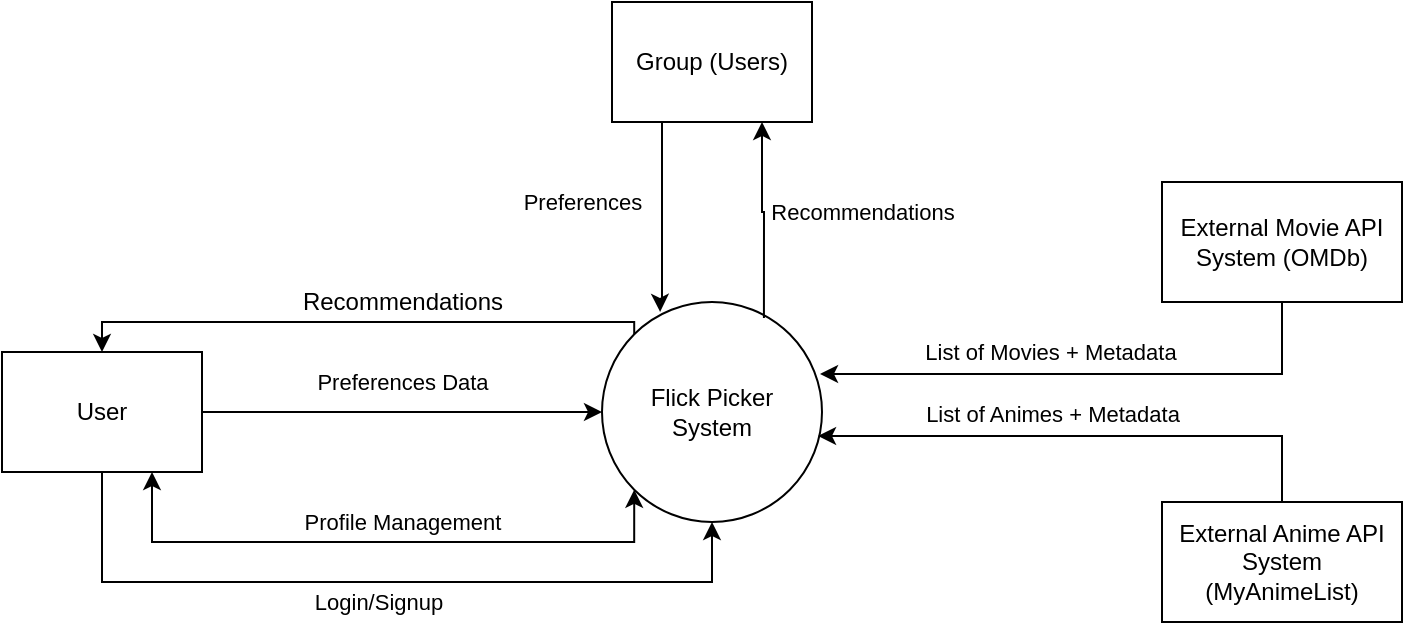 <mxfile version="13.2.4" type="device"><diagram id="zX0bXtVDuRZRXoOzTIYu" name="Page-1"><mxGraphModel dx="1422" dy="814" grid="1" gridSize="10" guides="1" tooltips="1" connect="1" arrows="1" fold="1" page="1" pageScale="1" pageWidth="850" pageHeight="1100" math="0" shadow="0"><root><mxCell id="0"/><mxCell id="1" parent="0"/><mxCell id="RPRhXW-hxCimagqs9_Z--1" value="Flick Picker&lt;br&gt;System" style="ellipse;whiteSpace=wrap;html=1;aspect=fixed;" parent="1" vertex="1"><mxGeometry x="360" y="290" width="110" height="110" as="geometry"/></mxCell><mxCell id="qzRP_5LMU2oDlIzvBiU4-1" style="edgeStyle=orthogonalEdgeStyle;rounded=0;orthogonalLoop=1;jettySize=auto;html=1;entryX=0.5;entryY=1;entryDx=0;entryDy=0;exitX=0.5;exitY=1;exitDx=0;exitDy=0;" edge="1" parent="1" source="RPRhXW-hxCimagqs9_Z--3" target="RPRhXW-hxCimagqs9_Z--1"><mxGeometry relative="1" as="geometry"><Array as="points"><mxPoint x="110" y="430"/><mxPoint x="415" y="430"/></Array></mxGeometry></mxCell><mxCell id="qzRP_5LMU2oDlIzvBiU4-2" value="Login/Signup" style="edgeLabel;html=1;align=center;verticalAlign=middle;resizable=0;points=[];" vertex="1" connectable="0" parent="qzRP_5LMU2oDlIzvBiU4-1"><mxGeometry x="-0.114" y="-2" relative="1" as="geometry"><mxPoint x="20" y="8" as="offset"/></mxGeometry></mxCell><mxCell id="qzRP_5LMU2oDlIzvBiU4-3" style="edgeStyle=orthogonalEdgeStyle;rounded=0;orthogonalLoop=1;jettySize=auto;html=1;exitX=0.75;exitY=1;exitDx=0;exitDy=0;entryX=0;entryY=1;entryDx=0;entryDy=0;startArrow=classic;startFill=1;" edge="1" parent="1" source="RPRhXW-hxCimagqs9_Z--3" target="RPRhXW-hxCimagqs9_Z--1"><mxGeometry relative="1" as="geometry"><Array as="points"><mxPoint x="135" y="410"/><mxPoint x="376" y="410"/></Array></mxGeometry></mxCell><mxCell id="qzRP_5LMU2oDlIzvBiU4-4" value="Profile Management" style="edgeLabel;html=1;align=center;verticalAlign=middle;resizable=0;points=[];" vertex="1" connectable="0" parent="qzRP_5LMU2oDlIzvBiU4-3"><mxGeometry x="0.297" y="1" relative="1" as="geometry"><mxPoint x="-36" y="-9" as="offset"/></mxGeometry></mxCell><mxCell id="qzRP_5LMU2oDlIzvBiU4-5" style="edgeStyle=orthogonalEdgeStyle;rounded=0;orthogonalLoop=1;jettySize=auto;html=1;entryX=0;entryY=0.5;entryDx=0;entryDy=0;" edge="1" parent="1" source="RPRhXW-hxCimagqs9_Z--3" target="RPRhXW-hxCimagqs9_Z--1"><mxGeometry relative="1" as="geometry"/></mxCell><mxCell id="qzRP_5LMU2oDlIzvBiU4-6" value="Preferences Data" style="edgeLabel;html=1;align=center;verticalAlign=middle;resizable=0;points=[];" vertex="1" connectable="0" parent="qzRP_5LMU2oDlIzvBiU4-5"><mxGeometry x="0.18" y="4" relative="1" as="geometry"><mxPoint x="-18" y="-11" as="offset"/></mxGeometry></mxCell><mxCell id="qzRP_5LMU2oDlIzvBiU4-7" style="edgeStyle=orthogonalEdgeStyle;rounded=0;orthogonalLoop=1;jettySize=auto;html=1;entryX=0;entryY=0;entryDx=0;entryDy=0;startArrow=classic;startFill=1;endArrow=none;endFill=0;" edge="1" parent="1" source="RPRhXW-hxCimagqs9_Z--3" target="RPRhXW-hxCimagqs9_Z--1"><mxGeometry relative="1" as="geometry"><Array as="points"><mxPoint x="110" y="300"/><mxPoint x="376" y="300"/></Array></mxGeometry></mxCell><mxCell id="RPRhXW-hxCimagqs9_Z--3" value="User" style="rounded=0;whiteSpace=wrap;html=1;" parent="1" vertex="1"><mxGeometry x="60" y="315" width="100" height="60" as="geometry"/></mxCell><mxCell id="RPRhXW-hxCimagqs9_Z--16" style="edgeStyle=orthogonalEdgeStyle;rounded=0;orthogonalLoop=1;jettySize=auto;html=1;exitX=0.5;exitY=1;exitDx=0;exitDy=0;entryX=0.991;entryY=0.327;entryDx=0;entryDy=0;entryPerimeter=0;" parent="1" source="RPRhXW-hxCimagqs9_Z--5" target="RPRhXW-hxCimagqs9_Z--1" edge="1"><mxGeometry relative="1" as="geometry"><Array as="points"><mxPoint x="700" y="326"/></Array></mxGeometry></mxCell><mxCell id="RPRhXW-hxCimagqs9_Z--18" value="List of Movies + Metadata" style="edgeLabel;html=1;align=center;verticalAlign=middle;resizable=0;points=[];" parent="RPRhXW-hxCimagqs9_Z--16" vertex="1" connectable="0"><mxGeometry x="-0.36" y="5" relative="1" as="geometry"><mxPoint x="-67" y="-15.99" as="offset"/></mxGeometry></mxCell><mxCell id="RPRhXW-hxCimagqs9_Z--5" value="External Movie API &lt;br&gt;System (OMDb)" style="rounded=0;whiteSpace=wrap;html=1;" parent="1" vertex="1"><mxGeometry x="640" y="230" width="120" height="60" as="geometry"/></mxCell><mxCell id="RPRhXW-hxCimagqs9_Z--22" style="edgeStyle=orthogonalEdgeStyle;rounded=0;orthogonalLoop=1;jettySize=auto;html=1;entryX=0.982;entryY=0.609;entryDx=0;entryDy=0;entryPerimeter=0;" parent="1" source="RPRhXW-hxCimagqs9_Z--6" target="RPRhXW-hxCimagqs9_Z--1" edge="1"><mxGeometry relative="1" as="geometry"><Array as="points"><mxPoint x="700" y="357"/></Array></mxGeometry></mxCell><mxCell id="RPRhXW-hxCimagqs9_Z--6" value="External Anime API System (MyAnimeList)" style="rounded=0;whiteSpace=wrap;html=1;" parent="1" vertex="1"><mxGeometry x="640" y="390" width="120" height="60" as="geometry"/></mxCell><mxCell id="RPRhXW-hxCimagqs9_Z--23" value="List of Animes + Metadata" style="edgeLabel;html=1;align=center;verticalAlign=middle;resizable=0;points=[];" parent="1" vertex="1" connectable="0"><mxGeometry x="589.999" y="345.004" as="geometry"><mxPoint x="-5" y="1" as="offset"/></mxGeometry></mxCell><mxCell id="qzRP_5LMU2oDlIzvBiU4-8" value="Recommendations" style="text;html=1;align=center;verticalAlign=middle;resizable=0;points=[];autosize=1;" vertex="1" parent="1"><mxGeometry x="200" y="280" width="120" height="20" as="geometry"/></mxCell><mxCell id="qzRP_5LMU2oDlIzvBiU4-12" value="Recommendations" style="edgeStyle=orthogonalEdgeStyle;rounded=0;orthogonalLoop=1;jettySize=auto;html=1;entryX=0.736;entryY=0.073;entryDx=0;entryDy=0;startArrow=classic;startFill=1;endArrow=none;endFill=0;exitX=0.75;exitY=1;exitDx=0;exitDy=0;entryPerimeter=0;" edge="1" parent="1" source="qzRP_5LMU2oDlIzvBiU4-11" target="RPRhXW-hxCimagqs9_Z--1"><mxGeometry x="-0.071" y="49" relative="1" as="geometry"><mxPoint as="offset"/></mxGeometry></mxCell><mxCell id="qzRP_5LMU2oDlIzvBiU4-13" style="edgeStyle=orthogonalEdgeStyle;rounded=0;orthogonalLoop=1;jettySize=auto;html=1;entryX=0.264;entryY=0.045;entryDx=0;entryDy=0;startArrow=none;startFill=0;endArrow=classic;endFill=1;entryPerimeter=0;" edge="1" parent="1" source="qzRP_5LMU2oDlIzvBiU4-11" target="RPRhXW-hxCimagqs9_Z--1"><mxGeometry relative="1" as="geometry"><Array as="points"><mxPoint x="390" y="290"/><mxPoint x="389" y="290"/></Array></mxGeometry></mxCell><mxCell id="qzRP_5LMU2oDlIzvBiU4-14" value="Preferences" style="edgeLabel;html=1;align=center;verticalAlign=middle;resizable=0;points=[];" vertex="1" connectable="0" parent="qzRP_5LMU2oDlIzvBiU4-13"><mxGeometry x="0.061" y="4" relative="1" as="geometry"><mxPoint x="-44" y="-11" as="offset"/></mxGeometry></mxCell><mxCell id="qzRP_5LMU2oDlIzvBiU4-11" value="Group (Users)" style="rounded=0;whiteSpace=wrap;html=1;" vertex="1" parent="1"><mxGeometry x="365" y="140" width="100" height="60" as="geometry"/></mxCell></root></mxGraphModel></diagram></mxfile>